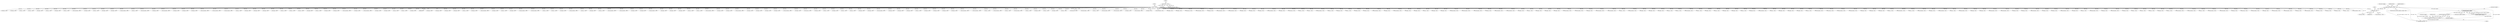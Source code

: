 digraph "0_ImageMagick_56d6e20de489113617cbbddaf41e92600a34db22@pointer" {
"1006721" [label="(Call,DestroyImage(msl_info->image[n]))"];
"1006694" [label="(Call,EnhanceImage(msl_info->image[n],\n            &msl_info->image[n]->exception))"];
"1006621" [label="(Call,msl_info->image[n] == (Image *) NULL)"];
"1006627" [label="(Call,(Image *) NULL)"];
"1000237" [label="(Call,(char *) NULL)"];
"1000232" [label="(Call,(const char *) NULL)"];
"1006715" [label="(Call,msl_info->image[n]=DestroyImage(msl_info->image[n]))"];
"1017024" [label="(Call,(const xmlChar *) NULL)"];
"1018046" [label="(Call,(Image*) NULL)"];
"1014142" [label="(Call,(char **) NULL)"];
"1010798" [label="(Call,(const xmlChar *) NULL)"];
"1017467" [label="(Call,(Image *) NULL)"];
"1015745" [label="(Call,(const xmlChar *) NULL)"];
"1000443" [label="(Call,(Image *) NULL)"];
"1007796" [label="(Call,(char **) NULL)"];
"1016888" [label="(Call,(char **) NULL)"];
"1006721" [label="(Call,DestroyImage(msl_info->image[n]))"];
"1012032" [label="(Call,(char **) NULL)"];
"1014502" [label="(Call,(Image *) NULL)"];
"1003100" [label="(Call,(char **) NULL)"];
"1014729" [label="(Call,(const xmlChar *) NULL)"];
"1008582" [label="(Call,(const xmlChar *) NULL)"];
"1016387" [label="(Call,(char **) NULL)"];
"1016837" [label="(Call,(const xmlChar *) NULL)"];
"1000234" [label="(Identifier,NULL)"];
"1009820" [label="(Call,(const xmlChar *) NULL)"];
"1010587" [label="(Call,(Image *) NULL)"];
"1016133" [label="(Call,(const char *) NULL)"];
"1003342" [label="(Call,(const xmlChar *) NULL)"];
"1008856" [label="(Call,(Image *) NULL)"];
"1009117" [label="(Call,(const xmlChar *) NULL)"];
"1004334" [label="(Call,(const xmlChar *) NULL)"];
"1010545" [label="(Call,(Image *) NULL)"];
"1004476" [label="(Call,(const xmlChar *) NULL)"];
"1014438" [label="(Call,(Image *) NULL)"];
"1004223" [label="(Call,(Image *) NULL)"];
"1004443" [label="(Call,(Image *) NULL)"];
"1005702" [label="(Call,(char **) NULL)"];
"1001578" [label="(Call,(const xmlChar *) NULL)"];
"1009445" [label="(Call,(Image *) NULL)"];
"1014856" [label="(Call,(Image *) NULL)"];
"1014978" [label="(Call,(char **) NULL)"];
"1001878" [label="(Call,(char **) NULL)"];
"1006621" [label="(Call,msl_info->image[n] == (Image *) NULL)"];
"1006622" [label="(Call,msl_info->image[n])"];
"1006409" [label="(Call,(Image *) NULL)"];
"1011909" [label="(Call,(char **) NULL)"];
"1001942" [label="(Call,(Image *) NULL)"];
"1009559" [label="(Call,(char **) NULL)"];
"1018654" [label="(Call,(const xmlChar *) NULL)"];
"1003311" [label="(Call,(Image *) NULL)"];
"1008674" [label="(Call,(char **) NULL)"];
"1016998" [label="(Call,(Image *) NULL)"];
"1016530" [label="(Call,(Image *) NULL)"];
"1019593" [label="(Call,value != NULL)"];
"1018956" [label="(Call,(const xmlChar *) NULL)"];
"1005566" [label="(Call,(char **) NULL)"];
"1004729" [label="(Call,(const xmlChar *) NULL)"];
"1009780" [label="(Call,(Image *) NULL)"];
"1019251" [label="(Call,(const xmlChar *) NULL)"];
"1002635" [label="(Call,(Image *) NULL)"];
"1013972" [label="(Call,(Image *) NULL)"];
"1015719" [label="(Call,(Image *) NULL)"];
"1006776" [label="(Call,(const xmlChar *) NULL)"];
"1002016" [label="(Call,(const xmlChar *) NULL)"];
"1017744" [label="(Call,(const xmlChar *) NULL)"];
"1008628" [label="(Call,(char **) NULL)"];
"1018781" [label="(Call,(Image *) NULL)"];
"1003476" [label="(Call,(Image *) NULL)"];
"1006368" [label="(Call,(Image *) NULL)"];
"1000279" [label="(Call,(Image *) NULL)"];
"1019173" [label="(Call,(char **) NULL)"];
"1001058" [label="(Call,(char **) NULL)"];
"1005603" [label="(Call,(char **) NULL)"];
"1018251" [label="(Call,(Image*) NULL)"];
"1016684" [label="(Call,(char **) NULL)"];
"1019225" [label="(Call,(Image *) NULL)"];
"1002948" [label="(Call,(Image *) NULL)"];
"1006241" [label="(Call,(const xmlChar *) NULL)"];
"1004306" [label="(Call,(Image *) NULL)"];
"1001756" [label="(Call,(const xmlChar *) NULL)"];
"1006857" [label="(Call,(Image *) NULL)"];
"1003989" [label="(Call,(Image *) NULL)"];
"1012916" [label="(Call,(char *) NULL)"];
"1010015" [label="(Call,(char **) NULL)"];
"1017719" [label="(Call,(Image *) NULL)"];
"1000239" [label="(Identifier,NULL)"];
"1002451" [label="(Call,(Image *) NULL)"];
"1011200" [label="(Call,(Image *) NULL)"];
"1010393" [label="(Call,(Image *) NULL)"];
"1012993" [label="(Call,(Image *) NULL)"];
"1006330" [label="(Call,(char **) NULL)"];
"1017221" [label="(Call,(Image *) NULL)"];
"1002525" [label="(Call,(const xmlChar *) NULL)"];
"1014248" [label="(Call,(Image *) NULL)"];
"1007724" [label="(Call,(char **) NULL)"];
"1014207" [label="(Call,(Image *) NULL)"];
"1007223" [label="(Call,(const xmlChar *) NULL)"];
"1013018" [label="(Call,(const xmlChar *) NULL)"];
"1017674" [label="(Call,(char **) NULL)"];
"1000936" [label="(Call,(char **) NULL)"];
"1006216" [label="(Call,(Image *) NULL)"];
"1018449" [label="(Call,(const xmlChar *) NULL)"];
"1009893" [label="(Call,(char **) NULL)"];
"1004956" [label="(Call,(Image *) NULL)"];
"1000959" [label="(Call,(char **) NULL)"];
"1000533" [label="(Call,(const xmlChar *) NULL)"];
"1006434" [label="(Call,(const xmlChar *) NULL)"];
"1014663" [label="(Call,(Image *) NULL)"];
"1018113" [label="(Call,(Image*) NULL)"];
"1002331" [label="(Call,(const xmlChar *) NULL)"];
"1008729" [label="(Call,(Image *) NULL)"];
"1009605" [label="(Call,(Image *) NULL)"];
"1015066" [label="(Call,(Image *) NULL)"];
"1005726" [label="(Call,(char **) NULL)"];
"1006627" [label="(Call,(Image *) NULL)"];
"1006523" [label="(Call,(char **) NULL)"];
"1010277" [label="(Call,(const xmlChar *) NULL)"];
"1002499" [label="(Call,(Image *) NULL)"];
"1009081" [label="(Call,(Image *) NULL)"];
"1012865" [label="(Call,(const xmlChar *) NULL)"];
"1000484" [label="(Call,(Image *) NULL)"];
"1017564" [label="(Call,(Image *) NULL)"];
"1008142" [label="(Call,(Image *) NULL)"];
"1007570" [label="(Call,(Image *) NULL)"];
"1014281" [label="(Call,(const xmlChar *) NULL)"];
"1016811" [label="(Call,(Image *) NULL)"];
"1019031" [label="(Call,(const char *) NULL)"];
"1007182" [label="(Call,(Image *) NULL)"];
"1009876" [label="(Call,(char **) NULL)"];
"1010252" [label="(Call,(Image *) NULL)"];
"1013695" [label="(Call,(char **) NULL)"];
"1006716" [label="(Call,msl_info->image[n])"];
"1017833" [label="(Call,(char **) NULL)"];
"1017871" [label="(Call,(Image *) NULL)"];
"1006620" [label="(ControlStructure,if (msl_info->image[n] == (Image *) NULL))"];
"1018321" [label="(Call,(Image *) NULL)"];
"1006618" [label="(Block,)"];
"1006629" [label="(Identifier,NULL)"];
"1000230" [label="(Call,keyword=(const char *) NULL)"];
"1007668" [label="(Call,(const xmlChar *) NULL)"];
"1006715" [label="(Call,msl_info->image[n]=DestroyImage(msl_info->image[n]))"];
"1006751" [label="(Call,(Image *) NULL)"];
"1008334" [label="(Call,(Image *) NULL)"];
"1007621" [label="(Call,(Image *) NULL)"];
"1006700" [label="(Call,&msl_info->image[n]->exception)"];
"1010734" [label="(Call,(char **) NULL)"];
"1015016" [label="(Call,(Image *) NULL)"];
"1018821" [label="(Call,(Image *) NULL)"];
"1013607" [label="(Call,(Image *) NULL)"];
"1006640" [label="(Identifier,attributes)"];
"1002291" [label="(Call,(Image *) NULL)"];
"1007967" [label="(Call,(const xmlChar *) NULL)"];
"1011472" [label="(Call,(const xmlChar **) NULL)"];
"1017364" [label="(Call,(char **) NULL)"];
"1000232" [label="(Call,(const char *) NULL)"];
"1002997" [label="(Call,(const xmlChar *) NULL)"];
"1013107" [label="(Call,(char **) NULL)"];
"1016555" [label="(Call,(const xmlChar *) NULL)"];
"1009940" [label="(Call,(char **) NULL)"];
"1019096" [label="(Call,(Image *) NULL)"];
"1011886" [label="(Call,(char **) NULL)"];
"1018928" [label="(Call,(Image *) NULL)"];
"1015669" [label="(Call,(char **) NULL)"];
"1006722" [label="(Call,msl_info->image[n])"];
"1000235" [label="(Call,value=(char *) NULL)"];
"1012853" [label="(Call,(const xmlChar **) NULL)"];
"1009965" [label="(Call,(char **) NULL)"];
"1004981" [label="(Call,(const xmlChar *) NULL)"];
"1002709" [label="(Call,(const xmlChar *) NULL)"];
"1008246" [label="(Call,(Image *) NULL)"];
"1014003" [label="(Call,(const xmlChar *) NULL)"];
"1001731" [label="(Call,(Image *) NULL)"];
"1005108" [label="(Call,(const xmlChar *) NULL)"];
"1018560" [label="(Call,(Image *) NULL)"];
"1015487" [label="(Call,(Image *) NULL)"];
"1003448" [label="(Call,(const char *) NULL)"];
"1000307" [label="(Call,(const xmlChar *) NULL)"];
"1001550" [label="(Call,(Image *) NULL)"];
"1019122" [label="(Call,(const xmlChar *) NULL)"];
"1019477" [label="(Call,(const xmlChar *) NULL)"];
"1005059" [label="(Call,(Image *) NULL)"];
"1001680" [label="(Call,(Image *) NULL)"];
"1012626" [label="(Call,(Image *) NULL)"];
"1014528" [label="(Call,(const xmlChar *) NULL)"];
"1015235" [label="(Call,(Image *) NULL)"];
"1003765" [label="(Call,(const char *) NULL)"];
"1001084" [label="(Call,(char **) NULL)"];
"1003943" [label="(Call,(char **) NULL)"];
"1010418" [label="(Call,(const xmlChar *) NULL)"];
"1009284" [label="(Call,(char **) NULL)"];
"1014901" [label="(Call,(Image *) NULL)"];
"1008651" [label="(Call,(char **) NULL)"];
"1010884" [label="(Call,(Image *) NULL)"];
"1002239" [label="(Call,(Image *) NULL)"];
"1017596" [label="(Call,(const xmlChar *) NULL)"];
"1010082" [label="(Call,(Image *) NULL)"];
"1017492" [label="(Call,(const xmlChar *) NULL)"];
"1013238" [label="(Call,(Image *) NULL)"];
"1017427" [label="(Call,(Image *) NULL)"];
"1002576" [label="(Call,(char **) NULL)"];
"1015276" [label="(Call,(Image *) NULL)"];
"1006692" [label="(Call,enhance_image=EnhanceImage(msl_info->image[n],\n            &msl_info->image[n]->exception))"];
"1009646" [label="(Call,(Image *) NULL)"];
"1012662" [label="(Call,(const xmlChar *) NULL)"];
"1017246" [label="(Call,(const xmlChar *) NULL)"];
"1018149" [label="(Call,(const xmlChar *) NULL)"];
"1002676" [label="(Call,(Image *) NULL)"];
"1008160" [label="(Call,(const xmlChar *) NULL)"];
"1008359" [label="(Call,(const xmlChar *) NULL)"];
"1015445" [label="(Call,(Image *) NULL)"];
"1016362" [label="(Call,(char **) NULL)"];
"1006730" [label="(Identifier,msl_info)"];
"1014704" [label="(Call,(Image *) NULL)"];
"1019451" [label="(Call,(Image *) NULL)"];
"1019349" [label="(Call,(Image *) NULL)"];
"1011228" [label="(Call,(const xmlChar *) NULL)"];
"1013639" [label="(Call,(const xmlChar *) NULL)"];
"1004832" [label="(Call,(Image *) NULL)"];
"1010626" [label="(Call,(const xmlChar *) NULL)"];
"1013264" [label="(Call,(const xmlChar *) NULL)"];
"1018710" [label="(Call,(char **) NULL)"];
"1010110" [label="(Call,(const xmlChar *) NULL)"];
"1002906" [label="(Call,(Image *) NULL)"];
"1006931" [label="(Call,(Image *) NULL)"];
"1007056" [label="(Call,(Image *) NULL)"];
"1009990" [label="(Call,(char **) NULL)"];
"1013764" [label="(Call,(char **) NULL)"];
"1003505" [label="(Call,(const xmlChar *) NULL)"];
"1012008" [label="(Call,(char **) NULL)"];
"1013929" [label="(Call,(Image *) NULL)"];
"1009203" [label="(Call,(char **) NULL)"];
"1016947" [label="(Call,(Image *) NULL)"];
"1018629" [label="(Call,(Image *) NULL)"];
"1014785" [label="(Call,(char **) NULL)"];
"1017908" [label="(Call,(Image*) NULL)"];
"1018846" [label="(Call,(const xmlChar *) NULL)"];
"1015584" [label="(Call,(char **) NULL)"];
"1006695" [label="(Call,msl_info->image[n])"];
"1006586" [label="(Call,(Image *) NULL)"];
"1007941" [label="(Call,(Image *) NULL)"];
"1004701" [label="(Call,(Image *) NULL)"];
"1010507" [label="(Call,(char **) NULL)"];
"1015091" [label="(Call,(const xmlChar *) NULL)"];
"1008997" [label="(Call,(const char *) NULL)"];
"1006632" [label="(Identifier,OptionError)"];
"1008887" [label="(Call,(const xmlChar *) NULL)"];
"1009470" [label="(Call,(const xmlChar *) NULL)"];
"1016489" [label="(Call,(Image *) NULL)"];
"1016763" [label="(Call,(Image *) NULL)"];
"1017180" [label="(Call,(Image *) NULL)"];
"1000237" [label="(Call,(char *) NULL)"];
"1007821" [label="(Call,(char **) NULL)"];
"1010786" [label="(Call,(const xmlChar **) NULL)"];
"1013787" [label="(Call,(char **) NULL)"];
"1015301" [label="(Call,(const xmlChar *) NULL)"];
"1008556" [label="(Call,(Image *) NULL)"];
"1014927" [label="(Call,(const xmlChar *) NULL)"];
"1008415" [label="(Call,(char **) NULL)"];
"1019610" [label="(MethodReturn,static void)"];
"1015528" [label="(Call,(const xmlChar *) NULL)"];
"1016278" [label="(Call,(Image *) NULL)"];
"1006694" [label="(Call,EnhanceImage(msl_info->image[n],\n            &msl_info->image[n]->exception))"];
"1001983" [label="(Call,(Image *) NULL)"];
"1011483" [label="(Call,(const xmlChar *) NULL)"];
"1017944" [label="(Call,(const xmlChar *) NULL)"];
"1004660" [label="(Call,(Image *) NULL)"];
"1008486" [label="(Call,(Image *) NULL)"];
"1006641" [label="(Call,(const xmlChar **) NULL)"];
"1016306" [label="(Call,(const xmlChar *) NULL)"];
"1018416" [label="(Call,(Image *) NULL)"];
"1013153" [label="(Call,(Image *) NULL)"];
"1006721" -> "1006715"  [label="AST: "];
"1006721" -> "1006722"  [label="CFG: "];
"1006722" -> "1006721"  [label="AST: "];
"1006715" -> "1006721"  [label="CFG: "];
"1006721" -> "1006715"  [label="DDG: msl_info->image[n]"];
"1006694" -> "1006721"  [label="DDG: msl_info->image[n]"];
"1006694" -> "1006692"  [label="AST: "];
"1006694" -> "1006700"  [label="CFG: "];
"1006695" -> "1006694"  [label="AST: "];
"1006700" -> "1006694"  [label="AST: "];
"1006692" -> "1006694"  [label="CFG: "];
"1006694" -> "1019610"  [label="DDG: msl_info->image[n]"];
"1006694" -> "1019610"  [label="DDG: &msl_info->image[n]->exception"];
"1006694" -> "1006692"  [label="DDG: msl_info->image[n]"];
"1006694" -> "1006692"  [label="DDG: &msl_info->image[n]->exception"];
"1006621" -> "1006694"  [label="DDG: msl_info->image[n]"];
"1006621" -> "1006620"  [label="AST: "];
"1006621" -> "1006627"  [label="CFG: "];
"1006622" -> "1006621"  [label="AST: "];
"1006627" -> "1006621"  [label="AST: "];
"1006632" -> "1006621"  [label="CFG: "];
"1006640" -> "1006621"  [label="CFG: "];
"1006621" -> "1019610"  [label="DDG: msl_info->image[n]"];
"1006621" -> "1019610"  [label="DDG: msl_info->image[n] == (Image *) NULL"];
"1006621" -> "1019610"  [label="DDG: (Image *) NULL"];
"1006627" -> "1006621"  [label="DDG: NULL"];
"1006627" -> "1006629"  [label="CFG: "];
"1006628" -> "1006627"  [label="AST: "];
"1006629" -> "1006627"  [label="AST: "];
"1000237" -> "1006627"  [label="DDG: NULL"];
"1006627" -> "1006641"  [label="DDG: NULL"];
"1006627" -> "1019593"  [label="DDG: NULL"];
"1000237" -> "1000235"  [label="AST: "];
"1000237" -> "1000239"  [label="CFG: "];
"1000238" -> "1000237"  [label="AST: "];
"1000239" -> "1000237"  [label="AST: "];
"1000235" -> "1000237"  [label="CFG: "];
"1000237" -> "1000235"  [label="DDG: NULL"];
"1000232" -> "1000237"  [label="DDG: NULL"];
"1000237" -> "1000279"  [label="DDG: NULL"];
"1000237" -> "1000307"  [label="DDG: NULL"];
"1000237" -> "1000443"  [label="DDG: NULL"];
"1000237" -> "1000484"  [label="DDG: NULL"];
"1000237" -> "1000533"  [label="DDG: NULL"];
"1000237" -> "1000936"  [label="DDG: NULL"];
"1000237" -> "1000959"  [label="DDG: NULL"];
"1000237" -> "1001058"  [label="DDG: NULL"];
"1000237" -> "1001084"  [label="DDG: NULL"];
"1000237" -> "1001550"  [label="DDG: NULL"];
"1000237" -> "1001578"  [label="DDG: NULL"];
"1000237" -> "1001680"  [label="DDG: NULL"];
"1000237" -> "1001731"  [label="DDG: NULL"];
"1000237" -> "1001756"  [label="DDG: NULL"];
"1000237" -> "1001878"  [label="DDG: NULL"];
"1000237" -> "1001942"  [label="DDG: NULL"];
"1000237" -> "1001983"  [label="DDG: NULL"];
"1000237" -> "1002016"  [label="DDG: NULL"];
"1000237" -> "1002239"  [label="DDG: NULL"];
"1000237" -> "1002291"  [label="DDG: NULL"];
"1000237" -> "1002331"  [label="DDG: NULL"];
"1000237" -> "1002451"  [label="DDG: NULL"];
"1000237" -> "1002499"  [label="DDG: NULL"];
"1000237" -> "1002525"  [label="DDG: NULL"];
"1000237" -> "1002576"  [label="DDG: NULL"];
"1000237" -> "1002635"  [label="DDG: NULL"];
"1000237" -> "1002676"  [label="DDG: NULL"];
"1000237" -> "1002709"  [label="DDG: NULL"];
"1000237" -> "1002906"  [label="DDG: NULL"];
"1000237" -> "1002948"  [label="DDG: NULL"];
"1000237" -> "1002997"  [label="DDG: NULL"];
"1000237" -> "1003100"  [label="DDG: NULL"];
"1000237" -> "1003311"  [label="DDG: NULL"];
"1000237" -> "1003342"  [label="DDG: NULL"];
"1000237" -> "1003448"  [label="DDG: NULL"];
"1000237" -> "1003476"  [label="DDG: NULL"];
"1000237" -> "1003505"  [label="DDG: NULL"];
"1000237" -> "1003765"  [label="DDG: NULL"];
"1000237" -> "1003943"  [label="DDG: NULL"];
"1000237" -> "1003989"  [label="DDG: NULL"];
"1000237" -> "1004223"  [label="DDG: NULL"];
"1000237" -> "1004306"  [label="DDG: NULL"];
"1000237" -> "1004334"  [label="DDG: NULL"];
"1000237" -> "1004443"  [label="DDG: NULL"];
"1000237" -> "1004476"  [label="DDG: NULL"];
"1000237" -> "1004660"  [label="DDG: NULL"];
"1000237" -> "1004701"  [label="DDG: NULL"];
"1000237" -> "1004729"  [label="DDG: NULL"];
"1000237" -> "1004832"  [label="DDG: NULL"];
"1000237" -> "1004956"  [label="DDG: NULL"];
"1000237" -> "1004981"  [label="DDG: NULL"];
"1000237" -> "1005059"  [label="DDG: NULL"];
"1000237" -> "1005108"  [label="DDG: NULL"];
"1000237" -> "1005566"  [label="DDG: NULL"];
"1000237" -> "1005603"  [label="DDG: NULL"];
"1000237" -> "1005702"  [label="DDG: NULL"];
"1000237" -> "1005726"  [label="DDG: NULL"];
"1000237" -> "1006216"  [label="DDG: NULL"];
"1000237" -> "1006241"  [label="DDG: NULL"];
"1000237" -> "1006330"  [label="DDG: NULL"];
"1000237" -> "1006368"  [label="DDG: NULL"];
"1000237" -> "1006409"  [label="DDG: NULL"];
"1000237" -> "1006434"  [label="DDG: NULL"];
"1000237" -> "1006523"  [label="DDG: NULL"];
"1000237" -> "1006586"  [label="DDG: NULL"];
"1000237" -> "1006751"  [label="DDG: NULL"];
"1000237" -> "1006776"  [label="DDG: NULL"];
"1000237" -> "1006857"  [label="DDG: NULL"];
"1000237" -> "1006931"  [label="DDG: NULL"];
"1000237" -> "1007056"  [label="DDG: NULL"];
"1000237" -> "1007182"  [label="DDG: NULL"];
"1000237" -> "1007223"  [label="DDG: NULL"];
"1000237" -> "1007570"  [label="DDG: NULL"];
"1000237" -> "1007621"  [label="DDG: NULL"];
"1000237" -> "1007668"  [label="DDG: NULL"];
"1000237" -> "1007724"  [label="DDG: NULL"];
"1000237" -> "1007796"  [label="DDG: NULL"];
"1000237" -> "1007821"  [label="DDG: NULL"];
"1000237" -> "1007941"  [label="DDG: NULL"];
"1000237" -> "1007967"  [label="DDG: NULL"];
"1000237" -> "1008142"  [label="DDG: NULL"];
"1000237" -> "1008160"  [label="DDG: NULL"];
"1000237" -> "1008246"  [label="DDG: NULL"];
"1000237" -> "1008334"  [label="DDG: NULL"];
"1000237" -> "1008359"  [label="DDG: NULL"];
"1000237" -> "1008415"  [label="DDG: NULL"];
"1000237" -> "1008486"  [label="DDG: NULL"];
"1000237" -> "1008556"  [label="DDG: NULL"];
"1000237" -> "1008582"  [label="DDG: NULL"];
"1000237" -> "1008628"  [label="DDG: NULL"];
"1000237" -> "1008651"  [label="DDG: NULL"];
"1000237" -> "1008674"  [label="DDG: NULL"];
"1000237" -> "1008729"  [label="DDG: NULL"];
"1000237" -> "1008856"  [label="DDG: NULL"];
"1000237" -> "1008887"  [label="DDG: NULL"];
"1000237" -> "1008997"  [label="DDG: NULL"];
"1000237" -> "1009081"  [label="DDG: NULL"];
"1000237" -> "1009117"  [label="DDG: NULL"];
"1000237" -> "1009203"  [label="DDG: NULL"];
"1000237" -> "1009284"  [label="DDG: NULL"];
"1000237" -> "1009445"  [label="DDG: NULL"];
"1000237" -> "1009470"  [label="DDG: NULL"];
"1000237" -> "1009559"  [label="DDG: NULL"];
"1000237" -> "1009605"  [label="DDG: NULL"];
"1000237" -> "1009646"  [label="DDG: NULL"];
"1000237" -> "1009780"  [label="DDG: NULL"];
"1000237" -> "1009820"  [label="DDG: NULL"];
"1000237" -> "1009876"  [label="DDG: NULL"];
"1000237" -> "1009893"  [label="DDG: NULL"];
"1000237" -> "1009940"  [label="DDG: NULL"];
"1000237" -> "1009965"  [label="DDG: NULL"];
"1000237" -> "1009990"  [label="DDG: NULL"];
"1000237" -> "1010015"  [label="DDG: NULL"];
"1000237" -> "1010082"  [label="DDG: NULL"];
"1000237" -> "1010110"  [label="DDG: NULL"];
"1000237" -> "1010252"  [label="DDG: NULL"];
"1000237" -> "1010277"  [label="DDG: NULL"];
"1000237" -> "1010393"  [label="DDG: NULL"];
"1000237" -> "1010418"  [label="DDG: NULL"];
"1000237" -> "1010507"  [label="DDG: NULL"];
"1000237" -> "1010545"  [label="DDG: NULL"];
"1000237" -> "1010587"  [label="DDG: NULL"];
"1000237" -> "1010626"  [label="DDG: NULL"];
"1000237" -> "1010734"  [label="DDG: NULL"];
"1000237" -> "1010786"  [label="DDG: NULL"];
"1000237" -> "1010798"  [label="DDG: NULL"];
"1000237" -> "1010884"  [label="DDG: NULL"];
"1000237" -> "1011200"  [label="DDG: NULL"];
"1000237" -> "1011228"  [label="DDG: NULL"];
"1000237" -> "1011472"  [label="DDG: NULL"];
"1000237" -> "1011483"  [label="DDG: NULL"];
"1000237" -> "1011886"  [label="DDG: NULL"];
"1000237" -> "1011909"  [label="DDG: NULL"];
"1000237" -> "1012008"  [label="DDG: NULL"];
"1000237" -> "1012032"  [label="DDG: NULL"];
"1000237" -> "1012626"  [label="DDG: NULL"];
"1000237" -> "1012662"  [label="DDG: NULL"];
"1000237" -> "1012853"  [label="DDG: NULL"];
"1000237" -> "1012865"  [label="DDG: NULL"];
"1000237" -> "1012916"  [label="DDG: NULL"];
"1000237" -> "1012993"  [label="DDG: NULL"];
"1000237" -> "1013018"  [label="DDG: NULL"];
"1000237" -> "1013107"  [label="DDG: NULL"];
"1000237" -> "1013153"  [label="DDG: NULL"];
"1000237" -> "1013238"  [label="DDG: NULL"];
"1000237" -> "1013264"  [label="DDG: NULL"];
"1000237" -> "1013607"  [label="DDG: NULL"];
"1000237" -> "1013639"  [label="DDG: NULL"];
"1000237" -> "1013695"  [label="DDG: NULL"];
"1000237" -> "1013764"  [label="DDG: NULL"];
"1000237" -> "1013787"  [label="DDG: NULL"];
"1000237" -> "1013929"  [label="DDG: NULL"];
"1000237" -> "1013972"  [label="DDG: NULL"];
"1000237" -> "1014003"  [label="DDG: NULL"];
"1000237" -> "1014142"  [label="DDG: NULL"];
"1000237" -> "1014207"  [label="DDG: NULL"];
"1000237" -> "1014248"  [label="DDG: NULL"];
"1000237" -> "1014281"  [label="DDG: NULL"];
"1000237" -> "1014438"  [label="DDG: NULL"];
"1000237" -> "1014502"  [label="DDG: NULL"];
"1000237" -> "1014528"  [label="DDG: NULL"];
"1000237" -> "1014663"  [label="DDG: NULL"];
"1000237" -> "1014704"  [label="DDG: NULL"];
"1000237" -> "1014729"  [label="DDG: NULL"];
"1000237" -> "1014785"  [label="DDG: NULL"];
"1000237" -> "1014856"  [label="DDG: NULL"];
"1000237" -> "1014901"  [label="DDG: NULL"];
"1000237" -> "1014927"  [label="DDG: NULL"];
"1000237" -> "1014978"  [label="DDG: NULL"];
"1000237" -> "1015016"  [label="DDG: NULL"];
"1000237" -> "1015066"  [label="DDG: NULL"];
"1000237" -> "1015091"  [label="DDG: NULL"];
"1000237" -> "1015235"  [label="DDG: NULL"];
"1000237" -> "1015276"  [label="DDG: NULL"];
"1000237" -> "1015301"  [label="DDG: NULL"];
"1000237" -> "1015445"  [label="DDG: NULL"];
"1000237" -> "1015487"  [label="DDG: NULL"];
"1000237" -> "1015528"  [label="DDG: NULL"];
"1000237" -> "1015584"  [label="DDG: NULL"];
"1000237" -> "1015669"  [label="DDG: NULL"];
"1000237" -> "1015719"  [label="DDG: NULL"];
"1000237" -> "1015745"  [label="DDG: NULL"];
"1000237" -> "1016133"  [label="DDG: NULL"];
"1000237" -> "1016278"  [label="DDG: NULL"];
"1000237" -> "1016306"  [label="DDG: NULL"];
"1000237" -> "1016362"  [label="DDG: NULL"];
"1000237" -> "1016387"  [label="DDG: NULL"];
"1000237" -> "1016489"  [label="DDG: NULL"];
"1000237" -> "1016530"  [label="DDG: NULL"];
"1000237" -> "1016555"  [label="DDG: NULL"];
"1000237" -> "1016684"  [label="DDG: NULL"];
"1000237" -> "1016763"  [label="DDG: NULL"];
"1000237" -> "1016811"  [label="DDG: NULL"];
"1000237" -> "1016837"  [label="DDG: NULL"];
"1000237" -> "1016888"  [label="DDG: NULL"];
"1000237" -> "1016947"  [label="DDG: NULL"];
"1000237" -> "1016998"  [label="DDG: NULL"];
"1000237" -> "1017024"  [label="DDG: NULL"];
"1000237" -> "1017180"  [label="DDG: NULL"];
"1000237" -> "1017221"  [label="DDG: NULL"];
"1000237" -> "1017246"  [label="DDG: NULL"];
"1000237" -> "1017364"  [label="DDG: NULL"];
"1000237" -> "1017427"  [label="DDG: NULL"];
"1000237" -> "1017467"  [label="DDG: NULL"];
"1000237" -> "1017492"  [label="DDG: NULL"];
"1000237" -> "1017564"  [label="DDG: NULL"];
"1000237" -> "1017596"  [label="DDG: NULL"];
"1000237" -> "1017674"  [label="DDG: NULL"];
"1000237" -> "1017719"  [label="DDG: NULL"];
"1000237" -> "1017744"  [label="DDG: NULL"];
"1000237" -> "1017833"  [label="DDG: NULL"];
"1000237" -> "1017871"  [label="DDG: NULL"];
"1000237" -> "1017908"  [label="DDG: NULL"];
"1000237" -> "1017944"  [label="DDG: NULL"];
"1000237" -> "1018046"  [label="DDG: NULL"];
"1000237" -> "1018113"  [label="DDG: NULL"];
"1000237" -> "1018149"  [label="DDG: NULL"];
"1000237" -> "1018251"  [label="DDG: NULL"];
"1000237" -> "1018321"  [label="DDG: NULL"];
"1000237" -> "1018416"  [label="DDG: NULL"];
"1000237" -> "1018449"  [label="DDG: NULL"];
"1000237" -> "1018560"  [label="DDG: NULL"];
"1000237" -> "1018629"  [label="DDG: NULL"];
"1000237" -> "1018654"  [label="DDG: NULL"];
"1000237" -> "1018710"  [label="DDG: NULL"];
"1000237" -> "1018781"  [label="DDG: NULL"];
"1000237" -> "1018821"  [label="DDG: NULL"];
"1000237" -> "1018846"  [label="DDG: NULL"];
"1000237" -> "1018928"  [label="DDG: NULL"];
"1000237" -> "1018956"  [label="DDG: NULL"];
"1000237" -> "1019031"  [label="DDG: NULL"];
"1000237" -> "1019096"  [label="DDG: NULL"];
"1000237" -> "1019122"  [label="DDG: NULL"];
"1000237" -> "1019173"  [label="DDG: NULL"];
"1000237" -> "1019225"  [label="DDG: NULL"];
"1000237" -> "1019251"  [label="DDG: NULL"];
"1000237" -> "1019349"  [label="DDG: NULL"];
"1000237" -> "1019451"  [label="DDG: NULL"];
"1000237" -> "1019477"  [label="DDG: NULL"];
"1000237" -> "1019593"  [label="DDG: NULL"];
"1000232" -> "1000230"  [label="AST: "];
"1000232" -> "1000234"  [label="CFG: "];
"1000233" -> "1000232"  [label="AST: "];
"1000234" -> "1000232"  [label="AST: "];
"1000230" -> "1000232"  [label="CFG: "];
"1000232" -> "1000230"  [label="DDG: NULL"];
"1006715" -> "1006618"  [label="AST: "];
"1006716" -> "1006715"  [label="AST: "];
"1006730" -> "1006715"  [label="CFG: "];
"1006715" -> "1019610"  [label="DDG: DestroyImage(msl_info->image[n])"];
}
